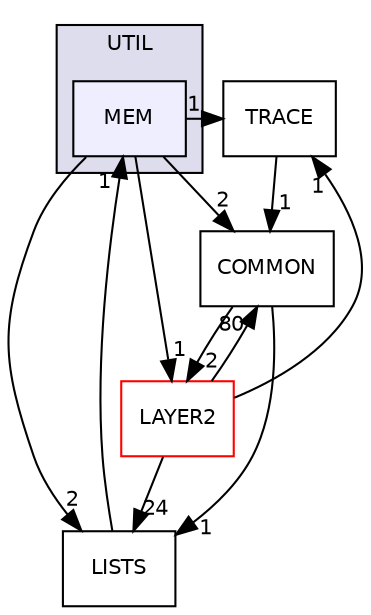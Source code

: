 digraph "UTIL/MEM" {
  compound=true
  node [ fontsize="10", fontname="Helvetica"];
  edge [ labelfontsize="10", labelfontname="Helvetica"];
  subgraph clusterdir_589c038ec477796bd05e0ef97bb6baa5 {
    graph [ bgcolor="#ddddee", pencolor="black", label="UTIL" fontname="Helvetica", fontsize="10", URL="dir_589c038ec477796bd05e0ef97bb6baa5.html"]
  dir_dde19b6bba8432754916879cc20a446c [shape=box, label="MEM", style="filled", fillcolor="#eeeeff", pencolor="black", URL="dir_dde19b6bba8432754916879cc20a446c.html"];
  }
  dir_c182a435a211a9a44639d3dec29f836b [shape=box label="TRACE" URL="dir_c182a435a211a9a44639d3dec29f836b.html"];
  dir_7df49ef0c5f0d4b2a785a319ccac4397 [shape=box label="COMMON" URL="dir_7df49ef0c5f0d4b2a785a319ccac4397.html"];
  dir_5ca6936ce087eee19ec76772880a265c [shape=box label="LAYER2" fillcolor="white" style="filled" color="red" URL="dir_5ca6936ce087eee19ec76772880a265c.html"];
  dir_ddf2efe55e538a96cc9a77dd8901f7cf [shape=box label="LISTS" URL="dir_ddf2efe55e538a96cc9a77dd8901f7cf.html"];
  dir_c182a435a211a9a44639d3dec29f836b->dir_7df49ef0c5f0d4b2a785a319ccac4397 [headlabel="1", labeldistance=1.5 headhref="dir_000089_000000.html"];
  dir_7df49ef0c5f0d4b2a785a319ccac4397->dir_5ca6936ce087eee19ec76772880a265c [headlabel="2", labeldistance=1.5 headhref="dir_000000_000001.html"];
  dir_7df49ef0c5f0d4b2a785a319ccac4397->dir_ddf2efe55e538a96cc9a77dd8901f7cf [headlabel="1", labeldistance=1.5 headhref="dir_000000_000081.html"];
  dir_dde19b6bba8432754916879cc20a446c->dir_c182a435a211a9a44639d3dec29f836b [headlabel="1", labeldistance=1.5 headhref="dir_000084_000089.html"];
  dir_dde19b6bba8432754916879cc20a446c->dir_7df49ef0c5f0d4b2a785a319ccac4397 [headlabel="2", labeldistance=1.5 headhref="dir_000084_000000.html"];
  dir_dde19b6bba8432754916879cc20a446c->dir_5ca6936ce087eee19ec76772880a265c [headlabel="1", labeldistance=1.5 headhref="dir_000084_000001.html"];
  dir_dde19b6bba8432754916879cc20a446c->dir_ddf2efe55e538a96cc9a77dd8901f7cf [headlabel="2", labeldistance=1.5 headhref="dir_000084_000081.html"];
  dir_5ca6936ce087eee19ec76772880a265c->dir_c182a435a211a9a44639d3dec29f836b [headlabel="1", labeldistance=1.5 headhref="dir_000001_000089.html"];
  dir_5ca6936ce087eee19ec76772880a265c->dir_7df49ef0c5f0d4b2a785a319ccac4397 [headlabel="80", labeldistance=1.5 headhref="dir_000001_000000.html"];
  dir_5ca6936ce087eee19ec76772880a265c->dir_ddf2efe55e538a96cc9a77dd8901f7cf [headlabel="24", labeldistance=1.5 headhref="dir_000001_000081.html"];
  dir_ddf2efe55e538a96cc9a77dd8901f7cf->dir_dde19b6bba8432754916879cc20a446c [headlabel="1", labeldistance=1.5 headhref="dir_000081_000084.html"];
}
